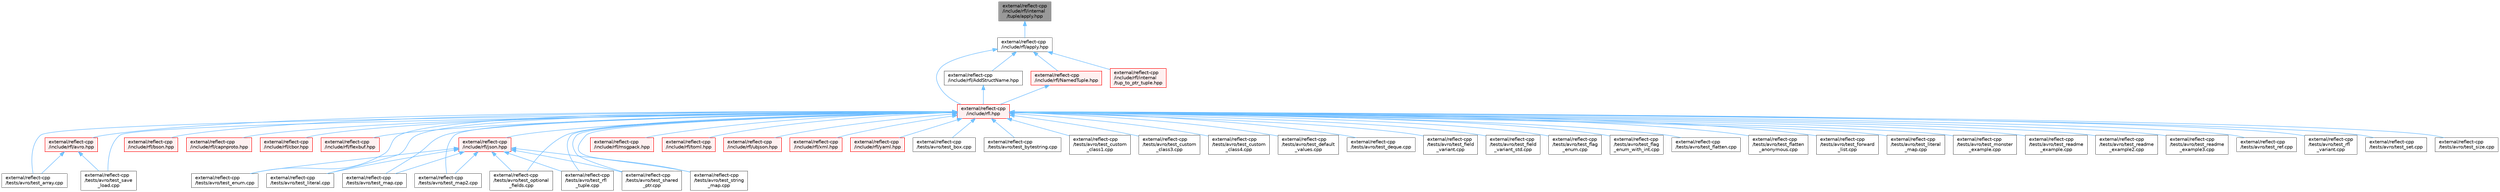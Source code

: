 digraph "external/reflect-cpp/include/rfl/internal/tuple/apply.hpp"
{
 // LATEX_PDF_SIZE
  bgcolor="transparent";
  edge [fontname=Helvetica,fontsize=10,labelfontname=Helvetica,labelfontsize=10];
  node [fontname=Helvetica,fontsize=10,shape=box,height=0.2,width=0.4];
  Node1 [id="Node000001",label="external/reflect-cpp\l/include/rfl/internal\l/tuple/apply.hpp",height=0.2,width=0.4,color="gray40", fillcolor="grey60", style="filled", fontcolor="black",tooltip=" "];
  Node1 -> Node2 [id="edge1_Node000001_Node000002",dir="back",color="steelblue1",style="solid",tooltip=" "];
  Node2 [id="Node000002",label="external/reflect-cpp\l/include/rfl/apply.hpp",height=0.2,width=0.4,color="grey40", fillcolor="white", style="filled",URL="$apply_8hpp.html",tooltip=" "];
  Node2 -> Node3 [id="edge2_Node000002_Node000003",dir="back",color="steelblue1",style="solid",tooltip=" "];
  Node3 [id="Node000003",label="external/reflect-cpp\l/include/rfl.hpp",height=0.2,width=0.4,color="red", fillcolor="#FFF0F0", style="filled",URL="$rfl_8hpp.html",tooltip=" "];
  Node3 -> Node4 [id="edge3_Node000003_Node000004",dir="back",color="steelblue1",style="solid",tooltip=" "];
  Node4 [id="Node000004",label="external/reflect-cpp\l/include/rfl/avro.hpp",height=0.2,width=0.4,color="red", fillcolor="#FFF0F0", style="filled",URL="$avro_8hpp.html",tooltip=" "];
  Node4 -> Node11 [id="edge4_Node000004_Node000011",dir="back",color="steelblue1",style="solid",tooltip=" "];
  Node11 [id="Node000011",label="external/reflect-cpp\l/tests/avro/test_array.cpp",height=0.2,width=0.4,color="grey40", fillcolor="white", style="filled",URL="$avro_2test__array_8cpp.html",tooltip=" "];
  Node4 -> Node12 [id="edge5_Node000004_Node000012",dir="back",color="steelblue1",style="solid",tooltip=" "];
  Node12 [id="Node000012",label="external/reflect-cpp\l/tests/avro/test_save\l_load.cpp",height=0.2,width=0.4,color="grey40", fillcolor="white", style="filled",URL="$avro_2test__save__load_8cpp.html",tooltip=" "];
  Node3 -> Node58 [id="edge6_Node000003_Node000058",dir="back",color="steelblue1",style="solid",tooltip=" "];
  Node58 [id="Node000058",label="external/reflect-cpp\l/include/rfl/bson.hpp",height=0.2,width=0.4,color="red", fillcolor="#FFF0F0", style="filled",URL="$bson_8hpp.html",tooltip=" "];
  Node3 -> Node98 [id="edge7_Node000003_Node000098",dir="back",color="steelblue1",style="solid",tooltip=" "];
  Node98 [id="Node000098",label="external/reflect-cpp\l/include/rfl/capnproto.hpp",height=0.2,width=0.4,color="red", fillcolor="#FFF0F0", style="filled",URL="$capnproto_8hpp.html",tooltip=" "];
  Node3 -> Node145 [id="edge8_Node000003_Node000145",dir="back",color="steelblue1",style="solid",tooltip=" "];
  Node145 [id="Node000145",label="external/reflect-cpp\l/include/rfl/cbor.hpp",height=0.2,width=0.4,color="red", fillcolor="#FFF0F0", style="filled",URL="$cbor_8hpp.html",tooltip=" "];
  Node3 -> Node186 [id="edge9_Node000003_Node000186",dir="back",color="steelblue1",style="solid",tooltip=" "];
  Node186 [id="Node000186",label="external/reflect-cpp\l/include/rfl/flexbuf.hpp",height=0.2,width=0.4,color="red", fillcolor="#FFF0F0", style="filled",URL="$flexbuf_8hpp.html",tooltip=" "];
  Node3 -> Node226 [id="edge10_Node000003_Node000226",dir="back",color="steelblue1",style="solid",tooltip=" "];
  Node226 [id="Node000226",label="external/reflect-cpp\l/include/rfl/json.hpp",height=0.2,width=0.4,color="red", fillcolor="#FFF0F0", style="filled",URL="$reflect-cpp_2include_2rfl_2json_8hpp.html",tooltip=" "];
  Node226 -> Node25 [id="edge11_Node000226_Node000025",dir="back",color="steelblue1",style="solid",tooltip=" "];
  Node25 [id="Node000025",label="external/reflect-cpp\l/tests/avro/test_enum.cpp",height=0.2,width=0.4,color="grey40", fillcolor="white", style="filled",URL="$avro_2test__enum_8cpp.html",tooltip=" "];
  Node226 -> Node33 [id="edge12_Node000226_Node000033",dir="back",color="steelblue1",style="solid",tooltip=" "];
  Node33 [id="Node000033",label="external/reflect-cpp\l/tests/avro/test_literal.cpp",height=0.2,width=0.4,color="grey40", fillcolor="white", style="filled",URL="$avro_2test__literal_8cpp.html",tooltip=" "];
  Node226 -> Node35 [id="edge13_Node000226_Node000035",dir="back",color="steelblue1",style="solid",tooltip=" "];
  Node35 [id="Node000035",label="external/reflect-cpp\l/tests/avro/test_map.cpp",height=0.2,width=0.4,color="grey40", fillcolor="white", style="filled",URL="$avro_2test__map_8cpp.html",tooltip=" "];
  Node226 -> Node36 [id="edge14_Node000226_Node000036",dir="back",color="steelblue1",style="solid",tooltip=" "];
  Node36 [id="Node000036",label="external/reflect-cpp\l/tests/avro/test_map2.cpp",height=0.2,width=0.4,color="grey40", fillcolor="white", style="filled",URL="$avro_2test__map2_8cpp.html",tooltip=" "];
  Node226 -> Node38 [id="edge15_Node000226_Node000038",dir="back",color="steelblue1",style="solid",tooltip=" "];
  Node38 [id="Node000038",label="external/reflect-cpp\l/tests/avro/test_optional\l_fields.cpp",height=0.2,width=0.4,color="grey40", fillcolor="white", style="filled",URL="$avro_2test__optional__fields_8cpp.html",tooltip=" "];
  Node226 -> Node43 [id="edge16_Node000226_Node000043",dir="back",color="steelblue1",style="solid",tooltip=" "];
  Node43 [id="Node000043",label="external/reflect-cpp\l/tests/avro/test_rfl\l_tuple.cpp",height=0.2,width=0.4,color="grey40", fillcolor="white", style="filled",URL="$avro_2test__rfl__tuple_8cpp.html",tooltip=" "];
  Node226 -> Node46 [id="edge17_Node000226_Node000046",dir="back",color="steelblue1",style="solid",tooltip=" "];
  Node46 [id="Node000046",label="external/reflect-cpp\l/tests/avro/test_shared\l_ptr.cpp",height=0.2,width=0.4,color="grey40", fillcolor="white", style="filled",URL="$avro_2test__shared__ptr_8cpp.html",tooltip=" "];
  Node226 -> Node50 [id="edge18_Node000226_Node000050",dir="back",color="steelblue1",style="solid",tooltip=" "];
  Node50 [id="Node000050",label="external/reflect-cpp\l/tests/avro/test_string\l_map.cpp",height=0.2,width=0.4,color="grey40", fillcolor="white", style="filled",URL="$avro_2test__string__map_8cpp.html",tooltip=" "];
  Node3 -> Node451 [id="edge19_Node000003_Node000451",dir="back",color="steelblue1",style="solid",tooltip=" "];
  Node451 [id="Node000451",label="external/reflect-cpp\l/include/rfl/msgpack.hpp",height=0.2,width=0.4,color="red", fillcolor="#FFF0F0", style="filled",URL="$msgpack_8hpp.html",tooltip=" "];
  Node3 -> Node494 [id="edge20_Node000003_Node000494",dir="back",color="steelblue1",style="solid",tooltip=" "];
  Node494 [id="Node000494",label="external/reflect-cpp\l/include/rfl/toml.hpp",height=0.2,width=0.4,color="red", fillcolor="#FFF0F0", style="filled",URL="$toml_8hpp.html",tooltip=" "];
  Node3 -> Node541 [id="edge21_Node000003_Node000541",dir="back",color="steelblue1",style="solid",tooltip=" "];
  Node541 [id="Node000541",label="external/reflect-cpp\l/include/rfl/ubjson.hpp",height=0.2,width=0.4,color="red", fillcolor="#FFF0F0", style="filled",URL="$ubjson_8hpp.html",tooltip=" "];
  Node3 -> Node582 [id="edge22_Node000003_Node000582",dir="back",color="steelblue1",style="solid",tooltip=" "];
  Node582 [id="Node000582",label="external/reflect-cpp\l/include/rfl/xml.hpp",height=0.2,width=0.4,color="red", fillcolor="#FFF0F0", style="filled",URL="$xml_8hpp.html",tooltip=" "];
  Node3 -> Node621 [id="edge23_Node000003_Node000621",dir="back",color="steelblue1",style="solid",tooltip=" "];
  Node621 [id="Node000621",label="external/reflect-cpp\l/include/rfl/yaml.hpp",height=0.2,width=0.4,color="red", fillcolor="#FFF0F0", style="filled",URL="$yaml_8hpp.html",tooltip=" "];
  Node3 -> Node11 [id="edge24_Node000003_Node000011",dir="back",color="steelblue1",style="solid",tooltip=" "];
  Node3 -> Node17 [id="edge25_Node000003_Node000017",dir="back",color="steelblue1",style="solid",tooltip=" "];
  Node17 [id="Node000017",label="external/reflect-cpp\l/tests/avro/test_box.cpp",height=0.2,width=0.4,color="grey40", fillcolor="white", style="filled",URL="$avro_2test__box_8cpp.html",tooltip=" "];
  Node3 -> Node18 [id="edge26_Node000003_Node000018",dir="back",color="steelblue1",style="solid",tooltip=" "];
  Node18 [id="Node000018",label="external/reflect-cpp\l/tests/avro/test_bytestring.cpp",height=0.2,width=0.4,color="grey40", fillcolor="white", style="filled",URL="$avro_2test__bytestring_8cpp.html",tooltip=" "];
  Node3 -> Node20 [id="edge27_Node000003_Node000020",dir="back",color="steelblue1",style="solid",tooltip=" "];
  Node20 [id="Node000020",label="external/reflect-cpp\l/tests/avro/test_custom\l_class1.cpp",height=0.2,width=0.4,color="grey40", fillcolor="white", style="filled",URL="$avro_2test__custom__class1_8cpp.html",tooltip=" "];
  Node3 -> Node21 [id="edge28_Node000003_Node000021",dir="back",color="steelblue1",style="solid",tooltip=" "];
  Node21 [id="Node000021",label="external/reflect-cpp\l/tests/avro/test_custom\l_class3.cpp",height=0.2,width=0.4,color="grey40", fillcolor="white", style="filled",URL="$avro_2test__custom__class3_8cpp.html",tooltip=" "];
  Node3 -> Node22 [id="edge29_Node000003_Node000022",dir="back",color="steelblue1",style="solid",tooltip=" "];
  Node22 [id="Node000022",label="external/reflect-cpp\l/tests/avro/test_custom\l_class4.cpp",height=0.2,width=0.4,color="grey40", fillcolor="white", style="filled",URL="$avro_2test__custom__class4_8cpp.html",tooltip=" "];
  Node3 -> Node23 [id="edge30_Node000003_Node000023",dir="back",color="steelblue1",style="solid",tooltip=" "];
  Node23 [id="Node000023",label="external/reflect-cpp\l/tests/avro/test_default\l_values.cpp",height=0.2,width=0.4,color="grey40", fillcolor="white", style="filled",URL="$avro_2test__default__values_8cpp.html",tooltip=" "];
  Node3 -> Node24 [id="edge31_Node000003_Node000024",dir="back",color="steelblue1",style="solid",tooltip=" "];
  Node24 [id="Node000024",label="external/reflect-cpp\l/tests/avro/test_deque.cpp",height=0.2,width=0.4,color="grey40", fillcolor="white", style="filled",URL="$avro_2test__deque_8cpp.html",tooltip=" "];
  Node3 -> Node25 [id="edge32_Node000003_Node000025",dir="back",color="steelblue1",style="solid",tooltip=" "];
  Node3 -> Node26 [id="edge33_Node000003_Node000026",dir="back",color="steelblue1",style="solid",tooltip=" "];
  Node26 [id="Node000026",label="external/reflect-cpp\l/tests/avro/test_field\l_variant.cpp",height=0.2,width=0.4,color="grey40", fillcolor="white", style="filled",URL="$avro_2test__field__variant_8cpp.html",tooltip=" "];
  Node3 -> Node27 [id="edge34_Node000003_Node000027",dir="back",color="steelblue1",style="solid",tooltip=" "];
  Node27 [id="Node000027",label="external/reflect-cpp\l/tests/avro/test_field\l_variant_std.cpp",height=0.2,width=0.4,color="grey40", fillcolor="white", style="filled",URL="$avro_2test__field__variant__std_8cpp.html",tooltip=" "];
  Node3 -> Node28 [id="edge35_Node000003_Node000028",dir="back",color="steelblue1",style="solid",tooltip=" "];
  Node28 [id="Node000028",label="external/reflect-cpp\l/tests/avro/test_flag\l_enum.cpp",height=0.2,width=0.4,color="grey40", fillcolor="white", style="filled",URL="$avro_2test__flag__enum_8cpp.html",tooltip=" "];
  Node3 -> Node29 [id="edge36_Node000003_Node000029",dir="back",color="steelblue1",style="solid",tooltip=" "];
  Node29 [id="Node000029",label="external/reflect-cpp\l/tests/avro/test_flag\l_enum_with_int.cpp",height=0.2,width=0.4,color="grey40", fillcolor="white", style="filled",URL="$avro_2test__flag__enum__with__int_8cpp.html",tooltip=" "];
  Node3 -> Node30 [id="edge37_Node000003_Node000030",dir="back",color="steelblue1",style="solid",tooltip=" "];
  Node30 [id="Node000030",label="external/reflect-cpp\l/tests/avro/test_flatten.cpp",height=0.2,width=0.4,color="grey40", fillcolor="white", style="filled",URL="$avro_2test__flatten_8cpp.html",tooltip=" "];
  Node3 -> Node31 [id="edge38_Node000003_Node000031",dir="back",color="steelblue1",style="solid",tooltip=" "];
  Node31 [id="Node000031",label="external/reflect-cpp\l/tests/avro/test_flatten\l_anonymous.cpp",height=0.2,width=0.4,color="grey40", fillcolor="white", style="filled",URL="$avro_2test__flatten__anonymous_8cpp.html",tooltip=" "];
  Node3 -> Node32 [id="edge39_Node000003_Node000032",dir="back",color="steelblue1",style="solid",tooltip=" "];
  Node32 [id="Node000032",label="external/reflect-cpp\l/tests/avro/test_forward\l_list.cpp",height=0.2,width=0.4,color="grey40", fillcolor="white", style="filled",URL="$avro_2test__forward__list_8cpp.html",tooltip=" "];
  Node3 -> Node33 [id="edge40_Node000003_Node000033",dir="back",color="steelblue1",style="solid",tooltip=" "];
  Node3 -> Node34 [id="edge41_Node000003_Node000034",dir="back",color="steelblue1",style="solid",tooltip=" "];
  Node34 [id="Node000034",label="external/reflect-cpp\l/tests/avro/test_literal\l_map.cpp",height=0.2,width=0.4,color="grey40", fillcolor="white", style="filled",URL="$avro_2test__literal__map_8cpp.html",tooltip=" "];
  Node3 -> Node35 [id="edge42_Node000003_Node000035",dir="back",color="steelblue1",style="solid",tooltip=" "];
  Node3 -> Node36 [id="edge43_Node000003_Node000036",dir="back",color="steelblue1",style="solid",tooltip=" "];
  Node3 -> Node37 [id="edge44_Node000003_Node000037",dir="back",color="steelblue1",style="solid",tooltip=" "];
  Node37 [id="Node000037",label="external/reflect-cpp\l/tests/avro/test_monster\l_example.cpp",height=0.2,width=0.4,color="grey40", fillcolor="white", style="filled",URL="$avro_2test__monster__example_8cpp.html",tooltip=" "];
  Node3 -> Node38 [id="edge45_Node000003_Node000038",dir="back",color="steelblue1",style="solid",tooltip=" "];
  Node3 -> Node39 [id="edge46_Node000003_Node000039",dir="back",color="steelblue1",style="solid",tooltip=" "];
  Node39 [id="Node000039",label="external/reflect-cpp\l/tests/avro/test_readme\l_example.cpp",height=0.2,width=0.4,color="grey40", fillcolor="white", style="filled",URL="$avro_2test__readme__example_8cpp.html",tooltip=" "];
  Node3 -> Node40 [id="edge47_Node000003_Node000040",dir="back",color="steelblue1",style="solid",tooltip=" "];
  Node40 [id="Node000040",label="external/reflect-cpp\l/tests/avro/test_readme\l_example2.cpp",height=0.2,width=0.4,color="grey40", fillcolor="white", style="filled",URL="$avro_2test__readme__example2_8cpp.html",tooltip=" "];
  Node3 -> Node41 [id="edge48_Node000003_Node000041",dir="back",color="steelblue1",style="solid",tooltip=" "];
  Node41 [id="Node000041",label="external/reflect-cpp\l/tests/avro/test_readme\l_example3.cpp",height=0.2,width=0.4,color="grey40", fillcolor="white", style="filled",URL="$avro_2test__readme__example3_8cpp.html",tooltip=" "];
  Node3 -> Node42 [id="edge49_Node000003_Node000042",dir="back",color="steelblue1",style="solid",tooltip=" "];
  Node42 [id="Node000042",label="external/reflect-cpp\l/tests/avro/test_ref.cpp",height=0.2,width=0.4,color="grey40", fillcolor="white", style="filled",URL="$avro_2test__ref_8cpp.html",tooltip=" "];
  Node3 -> Node43 [id="edge50_Node000003_Node000043",dir="back",color="steelblue1",style="solid",tooltip=" "];
  Node3 -> Node44 [id="edge51_Node000003_Node000044",dir="back",color="steelblue1",style="solid",tooltip=" "];
  Node44 [id="Node000044",label="external/reflect-cpp\l/tests/avro/test_rfl\l_variant.cpp",height=0.2,width=0.4,color="grey40", fillcolor="white", style="filled",URL="$avro_2test__rfl__variant_8cpp.html",tooltip=" "];
  Node3 -> Node12 [id="edge52_Node000003_Node000012",dir="back",color="steelblue1",style="solid",tooltip=" "];
  Node3 -> Node45 [id="edge53_Node000003_Node000045",dir="back",color="steelblue1",style="solid",tooltip=" "];
  Node45 [id="Node000045",label="external/reflect-cpp\l/tests/avro/test_set.cpp",height=0.2,width=0.4,color="grey40", fillcolor="white", style="filled",URL="$avro_2test__set_8cpp.html",tooltip=" "];
  Node3 -> Node46 [id="edge54_Node000003_Node000046",dir="back",color="steelblue1",style="solid",tooltip=" "];
  Node3 -> Node47 [id="edge55_Node000003_Node000047",dir="back",color="steelblue1",style="solid",tooltip=" "];
  Node47 [id="Node000047",label="external/reflect-cpp\l/tests/avro/test_size.cpp",height=0.2,width=0.4,color="grey40", fillcolor="white", style="filled",URL="$avro_2test__size_8cpp.html",tooltip=" "];
  Node3 -> Node50 [id="edge56_Node000003_Node000050",dir="back",color="steelblue1",style="solid",tooltip=" "];
  Node2 -> Node667 [id="edge57_Node000002_Node000667",dir="back",color="steelblue1",style="solid",tooltip=" "];
  Node667 [id="Node000667",label="external/reflect-cpp\l/include/rfl/AddStructName.hpp",height=0.2,width=0.4,color="grey40", fillcolor="white", style="filled",URL="$_add_struct_name_8hpp.html",tooltip=" "];
  Node667 -> Node3 [id="edge58_Node000667_Node000003",dir="back",color="steelblue1",style="solid",tooltip=" "];
  Node2 -> Node668 [id="edge59_Node000002_Node000668",dir="back",color="steelblue1",style="solid",tooltip=" "];
  Node668 [id="Node000668",label="external/reflect-cpp\l/include/rfl/NamedTuple.hpp",height=0.2,width=0.4,color="red", fillcolor="#FFF0F0", style="filled",URL="$_named_tuple_8hpp.html",tooltip=" "];
  Node668 -> Node3 [id="edge60_Node000668_Node000003",dir="back",color="steelblue1",style="solid",tooltip=" "];
  Node2 -> Node787 [id="edge61_Node000002_Node000787",dir="back",color="steelblue1",style="solid",tooltip=" "];
  Node787 [id="Node000787",label="external/reflect-cpp\l/include/rfl/internal\l/tup_to_ptr_tuple.hpp",height=0.2,width=0.4,color="red", fillcolor="#FFF0F0", style="filled",URL="$tup__to__ptr__tuple_8hpp.html",tooltip=" "];
}

